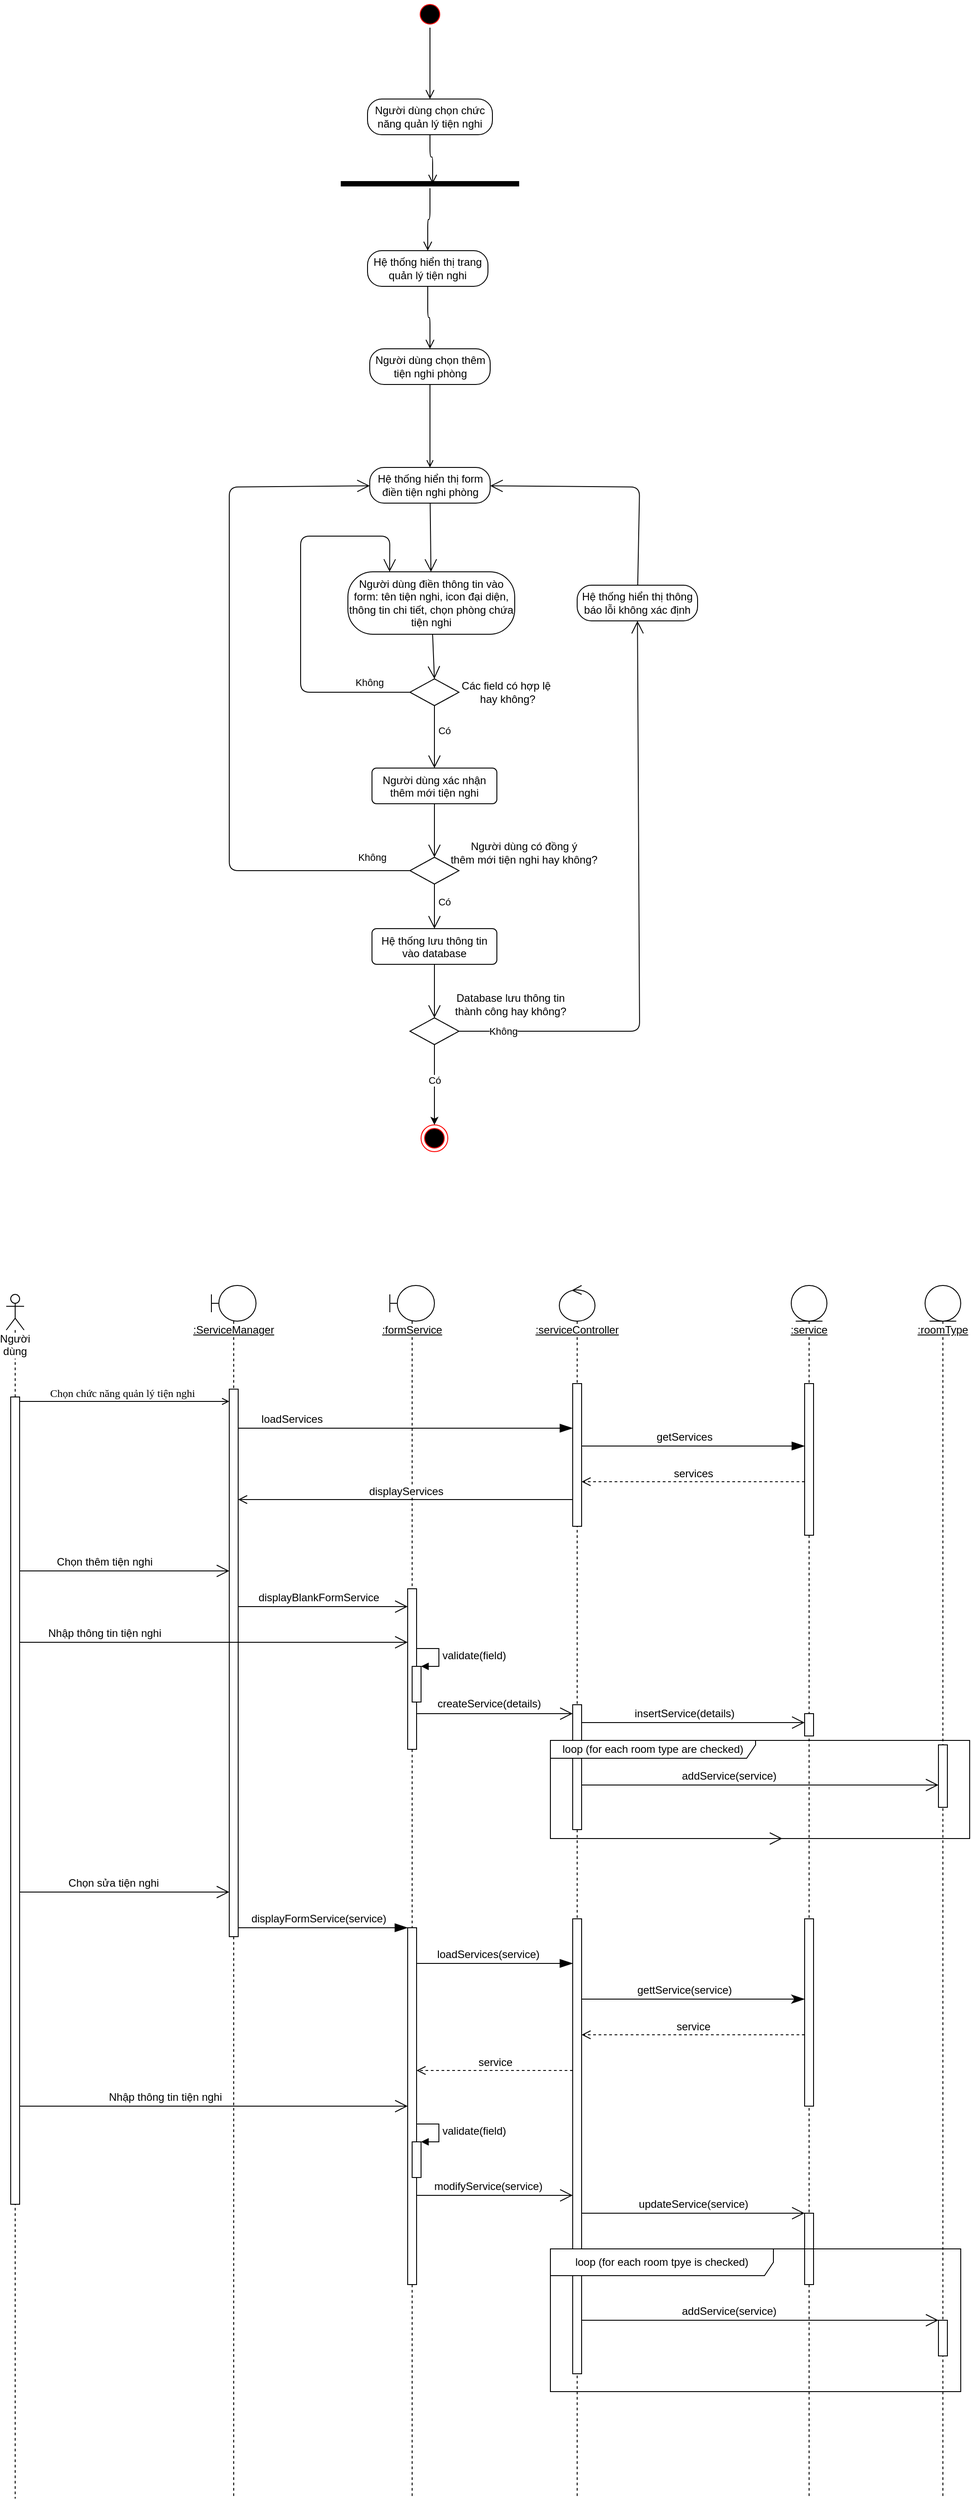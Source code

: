 <mxfile version="13.10.2" type="github">
  <diagram name="Page-1" id="13e1069c-82ec-6db2-03f1-153e76fe0fe0">
    <mxGraphModel dx="942" dy="2282" grid="1" gridSize="10" guides="1" tooltips="1" connect="1" arrows="1" fold="1" page="1" pageScale="1" pageWidth="1100" pageHeight="850" background="#ffffff" math="0" shadow="0">
      <root>
        <mxCell id="0" />
        <mxCell id="1" parent="0" />
        <mxCell id="bjq3vi2VK1ksL3tS2X2N-1" value="&lt;u&gt;:ServiceManager&lt;/u&gt;" style="shape=umlLifeline;participant=umlBoundary;perimeter=lifelinePerimeter;whiteSpace=wrap;html=1;container=1;collapsible=0;recursiveResize=0;verticalAlign=top;spacingTop=36;outlineConnect=0;labelBackgroundColor=#ffffff;" parent="1" vertex="1">
          <mxGeometry x="240" y="-40" width="50" height="1360" as="geometry" />
        </mxCell>
        <mxCell id="bjq3vi2VK1ksL3tS2X2N-2" value="" style="html=1;points=[];perimeter=orthogonalPerimeter;" parent="bjq3vi2VK1ksL3tS2X2N-1" vertex="1">
          <mxGeometry x="20" y="116.25" width="10" height="613.75" as="geometry" />
        </mxCell>
        <mxCell id="m9JOKtaQLnhMs4LxAdM6-7" value="Người dùng" style="shape=umlLifeline;participant=umlActor;perimeter=lifelinePerimeter;whiteSpace=wrap;html=1;container=1;collapsible=0;recursiveResize=0;verticalAlign=top;spacingTop=36;outlineConnect=0;fontStyle=0;labelBackgroundColor=#ffffff;" parent="1" vertex="1">
          <mxGeometry x="10" y="-30" width="20" height="1350" as="geometry" />
        </mxCell>
        <mxCell id="m9JOKtaQLnhMs4LxAdM6-4" value="" style="html=1;points=[];perimeter=orthogonalPerimeter;" parent="m9JOKtaQLnhMs4LxAdM6-7" vertex="1">
          <mxGeometry x="5" y="115" width="10" height="905" as="geometry" />
        </mxCell>
        <mxCell id="m9JOKtaQLnhMs4LxAdM6-8" value="&lt;u&gt;:formService&lt;/u&gt;" style="shape=umlLifeline;participant=umlBoundary;perimeter=lifelinePerimeter;whiteSpace=wrap;html=1;container=1;collapsible=0;recursiveResize=0;verticalAlign=top;spacingTop=36;outlineConnect=0;labelBackgroundColor=#ffffff;" parent="1" vertex="1">
          <mxGeometry x="440" y="-40" width="50" height="1360" as="geometry" />
        </mxCell>
        <mxCell id="m9JOKtaQLnhMs4LxAdM6-9" value="" style="html=1;points=[];perimeter=orthogonalPerimeter;labelBackgroundColor=#ffffff;" parent="m9JOKtaQLnhMs4LxAdM6-8" vertex="1">
          <mxGeometry x="20" y="340" width="10" height="180" as="geometry" />
        </mxCell>
        <mxCell id="bjq3vi2VK1ksL3tS2X2N-30" value="" style="html=1;points=[];perimeter=orthogonalPerimeter;labelBackgroundColor=#ffffff;fontSize=12;" parent="m9JOKtaQLnhMs4LxAdM6-8" vertex="1">
          <mxGeometry x="25" y="427" width="10" height="40" as="geometry" />
        </mxCell>
        <mxCell id="bjq3vi2VK1ksL3tS2X2N-31" value="validate(field)" style="edgeStyle=orthogonalEdgeStyle;html=1;align=left;spacingLeft=2;endArrow=block;rounded=0;entryX=1;entryY=0;fontSize=12;" parent="m9JOKtaQLnhMs4LxAdM6-8" target="bjq3vi2VK1ksL3tS2X2N-30" edge="1">
          <mxGeometry relative="1" as="geometry">
            <mxPoint x="30" y="407" as="sourcePoint" />
            <Array as="points">
              <mxPoint x="55" y="407" />
            </Array>
          </mxGeometry>
        </mxCell>
        <mxCell id="bjq3vi2VK1ksL3tS2X2N-33" value="" style="html=1;points=[];perimeter=orthogonalPerimeter;labelBackgroundColor=#ffffff;fontSize=12;" parent="m9JOKtaQLnhMs4LxAdM6-8" vertex="1">
          <mxGeometry x="20" y="720" width="10" height="400" as="geometry" />
        </mxCell>
        <mxCell id="bjq3vi2VK1ksL3tS2X2N-50" value="" style="html=1;points=[];perimeter=orthogonalPerimeter;labelBackgroundColor=#ffffff;fontSize=12;" parent="m9JOKtaQLnhMs4LxAdM6-8" vertex="1">
          <mxGeometry x="25" y="960" width="10" height="40" as="geometry" />
        </mxCell>
        <mxCell id="bjq3vi2VK1ksL3tS2X2N-51" value="validate(field)" style="edgeStyle=orthogonalEdgeStyle;html=1;align=left;spacingLeft=2;endArrow=block;rounded=0;entryX=1;entryY=0;fontSize=12;" parent="m9JOKtaQLnhMs4LxAdM6-8" target="bjq3vi2VK1ksL3tS2X2N-50" edge="1">
          <mxGeometry relative="1" as="geometry">
            <mxPoint x="30" y="940" as="sourcePoint" />
            <Array as="points">
              <mxPoint x="55" y="940" />
            </Array>
          </mxGeometry>
        </mxCell>
        <mxCell id="7baba1c4bc27f4b0-11" value="Chọn chức năng quản lý tiện nghi" style="html=1;verticalAlign=bottom;endArrow=open;labelBackgroundColor=none;fontFamily=Verdana;fontSize=12;edgeStyle=elbowEdgeStyle;elbow=vertical;endFill=0;" parent="1" source="m9JOKtaQLnhMs4LxAdM6-4" target="bjq3vi2VK1ksL3tS2X2N-2" edge="1">
          <mxGeometry x="-0.021" relative="1" as="geometry">
            <mxPoint x="155" y="180" as="sourcePoint" />
            <mxPoint x="285" y="180" as="targetPoint" />
            <Array as="points">
              <mxPoint x="100" y="90" />
              <mxPoint x="160" y="180" />
            </Array>
            <mxPoint as="offset" />
          </mxGeometry>
        </mxCell>
        <mxCell id="m9JOKtaQLnhMs4LxAdM6-11" value="&lt;u&gt;:serviceController&lt;/u&gt;" style="shape=umlLifeline;participant=umlControl;perimeter=lifelinePerimeter;whiteSpace=wrap;html=1;container=1;collapsible=0;recursiveResize=0;verticalAlign=top;spacingTop=36;outlineConnect=0;labelBackgroundColor=#ffffff;" parent="1" vertex="1">
          <mxGeometry x="630" y="-40" width="40" height="1360" as="geometry" />
        </mxCell>
        <mxCell id="m9JOKtaQLnhMs4LxAdM6-14" value="" style="html=1;points=[];perimeter=orthogonalPerimeter;labelBackgroundColor=#ffffff;" parent="m9JOKtaQLnhMs4LxAdM6-11" vertex="1">
          <mxGeometry x="15" y="110" width="10" height="160" as="geometry" />
        </mxCell>
        <mxCell id="bjq3vi2VK1ksL3tS2X2N-32" value="" style="html=1;points=[];perimeter=orthogonalPerimeter;labelBackgroundColor=#ffffff;fontSize=12;" parent="m9JOKtaQLnhMs4LxAdM6-11" vertex="1">
          <mxGeometry x="15" y="470" width="10" height="140" as="geometry" />
        </mxCell>
        <mxCell id="bjq3vi2VK1ksL3tS2X2N-39" value="" style="html=1;points=[];perimeter=orthogonalPerimeter;labelBackgroundColor=#ffffff;fontSize=12;" parent="m9JOKtaQLnhMs4LxAdM6-11" vertex="1">
          <mxGeometry x="15" y="710" width="10" height="510" as="geometry" />
        </mxCell>
        <mxCell id="m9JOKtaQLnhMs4LxAdM6-12" value="&lt;u&gt;:service&lt;/u&gt;" style="shape=umlLifeline;participant=umlEntity;perimeter=lifelinePerimeter;whiteSpace=wrap;html=1;container=1;collapsible=0;recursiveResize=0;verticalAlign=top;spacingTop=36;outlineConnect=0;labelBackgroundColor=#ffffff;" parent="1" vertex="1">
          <mxGeometry x="890" y="-40" width="40" height="1360" as="geometry" />
        </mxCell>
        <mxCell id="m9JOKtaQLnhMs4LxAdM6-20" value="" style="html=1;points=[];perimeter=orthogonalPerimeter;labelBackgroundColor=#ffffff;" parent="m9JOKtaQLnhMs4LxAdM6-12" vertex="1">
          <mxGeometry x="15" y="110" width="10" height="170" as="geometry" />
        </mxCell>
        <mxCell id="bjq3vi2VK1ksL3tS2X2N-28" value="" style="html=1;points=[];perimeter=orthogonalPerimeter;labelBackgroundColor=#ffffff;fontSize=12;" parent="m9JOKtaQLnhMs4LxAdM6-12" vertex="1">
          <mxGeometry x="15" y="480" width="10" height="25" as="geometry" />
        </mxCell>
        <mxCell id="bjq3vi2VK1ksL3tS2X2N-42" value="" style="html=1;points=[];perimeter=orthogonalPerimeter;labelBackgroundColor=#ffffff;fontSize=12;" parent="m9JOKtaQLnhMs4LxAdM6-12" vertex="1">
          <mxGeometry x="15" y="710" width="10" height="210" as="geometry" />
        </mxCell>
        <mxCell id="bjq3vi2VK1ksL3tS2X2N-55" value="" style="html=1;points=[];perimeter=orthogonalPerimeter;labelBackgroundColor=#ffffff;fontSize=12;" parent="m9JOKtaQLnhMs4LxAdM6-12" vertex="1">
          <mxGeometry x="15" y="1040" width="10" height="80" as="geometry" />
        </mxCell>
        <mxCell id="m9JOKtaQLnhMs4LxAdM6-23" value="&lt;u&gt;:roomType&lt;/u&gt;" style="shape=umlLifeline;participant=umlEntity;perimeter=lifelinePerimeter;whiteSpace=wrap;html=1;container=1;collapsible=0;recursiveResize=0;verticalAlign=top;spacingTop=36;outlineConnect=0;labelBackgroundColor=#ffffff;" parent="1" vertex="1">
          <mxGeometry x="1040" y="-40" width="40" height="1360" as="geometry" />
        </mxCell>
        <mxCell id="m9JOKtaQLnhMs4LxAdM6-31" value="" style="html=1;points=[];perimeter=orthogonalPerimeter;labelBackgroundColor=#ffffff;" parent="m9JOKtaQLnhMs4LxAdM6-23" vertex="1">
          <mxGeometry x="15" y="515" width="10" height="70" as="geometry" />
        </mxCell>
        <mxCell id="bjq3vi2VK1ksL3tS2X2N-3" value="" style="endArrow=blockThin;endFill=1;endSize=12;html=1;" parent="1" source="bjq3vi2VK1ksL3tS2X2N-2" target="m9JOKtaQLnhMs4LxAdM6-14" edge="1">
          <mxGeometry width="160" relative="1" as="geometry">
            <mxPoint x="70" y="270" as="sourcePoint" />
            <mxPoint x="230" y="270" as="targetPoint" />
            <Array as="points">
              <mxPoint x="340" y="120" />
            </Array>
          </mxGeometry>
        </mxCell>
        <mxCell id="bjq3vi2VK1ksL3tS2X2N-4" value="loadServices" style="edgeLabel;html=1;align=center;verticalAlign=middle;resizable=0;points=[];fontSize=12;" parent="bjq3vi2VK1ksL3tS2X2N-3" vertex="1" connectable="0">
          <mxGeometry x="-0.547" y="3" relative="1" as="geometry">
            <mxPoint x="-25" y="-7" as="offset" />
          </mxGeometry>
        </mxCell>
        <mxCell id="bjq3vi2VK1ksL3tS2X2N-5" value="" style="endArrow=blockThin;endFill=1;endSize=12;html=1;fontSize=12;" parent="1" source="m9JOKtaQLnhMs4LxAdM6-14" target="m9JOKtaQLnhMs4LxAdM6-20" edge="1">
          <mxGeometry width="160" relative="1" as="geometry">
            <mxPoint x="740" y="170" as="sourcePoint" />
            <mxPoint x="900" y="170" as="targetPoint" />
            <Array as="points">
              <mxPoint x="770" y="140" />
            </Array>
          </mxGeometry>
        </mxCell>
        <mxCell id="bjq3vi2VK1ksL3tS2X2N-6" value="getServices" style="edgeLabel;html=1;align=center;verticalAlign=middle;resizable=0;points=[];fontSize=12;" parent="bjq3vi2VK1ksL3tS2X2N-5" vertex="1" connectable="0">
          <mxGeometry x="-0.432" y="2" relative="1" as="geometry">
            <mxPoint x="44" y="-8" as="offset" />
          </mxGeometry>
        </mxCell>
        <mxCell id="bjq3vi2VK1ksL3tS2X2N-7" value="services" style="html=1;verticalAlign=bottom;endArrow=open;dashed=1;endSize=8;fontSize=12;" parent="1" source="m9JOKtaQLnhMs4LxAdM6-20" target="m9JOKtaQLnhMs4LxAdM6-14" edge="1">
          <mxGeometry relative="1" as="geometry">
            <mxPoint x="810" y="200" as="sourcePoint" />
            <mxPoint x="730" y="200" as="targetPoint" />
            <Array as="points">
              <mxPoint x="770" y="180" />
            </Array>
          </mxGeometry>
        </mxCell>
        <mxCell id="bjq3vi2VK1ksL3tS2X2N-8" value="displayServices" style="html=1;verticalAlign=bottom;endArrow=open;endSize=8;fontSize=12;" parent="1" source="m9JOKtaQLnhMs4LxAdM6-14" target="bjq3vi2VK1ksL3tS2X2N-2" edge="1">
          <mxGeometry relative="1" as="geometry">
            <mxPoint x="550" y="200" as="sourcePoint" />
            <mxPoint x="470" y="200" as="targetPoint" />
            <Array as="points">
              <mxPoint x="360" y="200" />
            </Array>
          </mxGeometry>
        </mxCell>
        <mxCell id="bjq3vi2VK1ksL3tS2X2N-10" value="" style="endArrow=open;endFill=1;endSize=12;html=1;fontSize=12;" parent="1" source="m9JOKtaQLnhMs4LxAdM6-4" target="bjq3vi2VK1ksL3tS2X2N-2" edge="1">
          <mxGeometry width="160" relative="1" as="geometry">
            <mxPoint x="80" y="320" as="sourcePoint" />
            <mxPoint x="240" y="320" as="targetPoint" />
            <Array as="points">
              <mxPoint x="150" y="280" />
            </Array>
          </mxGeometry>
        </mxCell>
        <mxCell id="bjq3vi2VK1ksL3tS2X2N-11" value="Chọn thêm tiện nghi" style="edgeLabel;html=1;align=center;verticalAlign=middle;resizable=0;points=[];fontSize=12;" parent="bjq3vi2VK1ksL3tS2X2N-10" vertex="1" connectable="0">
          <mxGeometry x="-0.302" relative="1" as="geometry">
            <mxPoint x="13" y="-10" as="offset" />
          </mxGeometry>
        </mxCell>
        <mxCell id="bjq3vi2VK1ksL3tS2X2N-12" value="" style="endArrow=open;endFill=1;endSize=12;html=1;fontSize=12;" parent="1" source="bjq3vi2VK1ksL3tS2X2N-2" target="m9JOKtaQLnhMs4LxAdM6-9" edge="1">
          <mxGeometry width="160" relative="1" as="geometry">
            <mxPoint x="340" y="320" as="sourcePoint" />
            <mxPoint x="500" y="320" as="targetPoint" />
            <Array as="points">
              <mxPoint x="370" y="320" />
            </Array>
          </mxGeometry>
        </mxCell>
        <mxCell id="bjq3vi2VK1ksL3tS2X2N-13" value="displayBlankFormService" style="edgeLabel;html=1;align=center;verticalAlign=middle;resizable=0;points=[];fontSize=12;" parent="bjq3vi2VK1ksL3tS2X2N-12" vertex="1" connectable="0">
          <mxGeometry x="-0.295" y="4" relative="1" as="geometry">
            <mxPoint x="23" y="-6" as="offset" />
          </mxGeometry>
        </mxCell>
        <mxCell id="bjq3vi2VK1ksL3tS2X2N-20" value="" style="endArrow=open;endFill=1;endSize=12;html=1;fontSize=12;" parent="1" source="m9JOKtaQLnhMs4LxAdM6-4" target="m9JOKtaQLnhMs4LxAdM6-9" edge="1">
          <mxGeometry width="160" relative="1" as="geometry">
            <mxPoint x="70" y="360" as="sourcePoint" />
            <mxPoint x="230" y="360" as="targetPoint" />
            <Array as="points">
              <mxPoint x="300" y="360" />
            </Array>
          </mxGeometry>
        </mxCell>
        <mxCell id="bjq3vi2VK1ksL3tS2X2N-21" value="Nhập thông tin tiện nghi" style="edgeLabel;html=1;align=center;verticalAlign=middle;resizable=0;points=[];fontSize=12;" parent="bjq3vi2VK1ksL3tS2X2N-20" vertex="1" connectable="0">
          <mxGeometry x="0.195" relative="1" as="geometry">
            <mxPoint x="-165" y="-10" as="offset" />
          </mxGeometry>
        </mxCell>
        <mxCell id="bjq3vi2VK1ksL3tS2X2N-22" value="" style="endArrow=open;endFill=0;endSize=12;html=1;fontSize=12;" parent="1" source="m9JOKtaQLnhMs4LxAdM6-9" target="bjq3vi2VK1ksL3tS2X2N-32" edge="1">
          <mxGeometry width="160" relative="1" as="geometry">
            <mxPoint x="540" y="400" as="sourcePoint" />
            <mxPoint x="700" y="400" as="targetPoint" />
            <Array as="points">
              <mxPoint x="560" y="440" />
            </Array>
          </mxGeometry>
        </mxCell>
        <mxCell id="bjq3vi2VK1ksL3tS2X2N-23" value="createService(details)" style="edgeLabel;html=1;align=center;verticalAlign=middle;resizable=0;points=[];fontSize=12;" parent="bjq3vi2VK1ksL3tS2X2N-22" vertex="1" connectable="0">
          <mxGeometry x="-0.406" y="1" relative="1" as="geometry">
            <mxPoint x="29" y="-10.5" as="offset" />
          </mxGeometry>
        </mxCell>
        <mxCell id="bjq3vi2VK1ksL3tS2X2N-25" value="" style="endArrow=open;endFill=1;endSize=12;html=1;fontSize=12;" parent="1" source="bjq3vi2VK1ksL3tS2X2N-32" target="m9JOKtaQLnhMs4LxAdM6-31" edge="1">
          <mxGeometry width="160" relative="1" as="geometry">
            <mxPoint x="710" y="510" as="sourcePoint" />
            <mxPoint x="870" y="510" as="targetPoint" />
            <Array as="points">
              <mxPoint x="850" y="520" />
            </Array>
          </mxGeometry>
        </mxCell>
        <mxCell id="bjq3vi2VK1ksL3tS2X2N-26" value="addService(service)" style="edgeLabel;html=1;align=center;verticalAlign=middle;resizable=0;points=[];fontSize=12;" parent="bjq3vi2VK1ksL3tS2X2N-25" vertex="1" connectable="0">
          <mxGeometry x="0.74" y="-1" relative="1" as="geometry">
            <mxPoint x="-183" y="-11" as="offset" />
          </mxGeometry>
        </mxCell>
        <mxCell id="bjq3vi2VK1ksL3tS2X2N-27" value="" style="endArrow=open;endFill=1;endSize=12;html=1;fontSize=12;" parent="1" source="bjq3vi2VK1ksL3tS2X2N-32" target="bjq3vi2VK1ksL3tS2X2N-28" edge="1">
          <mxGeometry width="160" relative="1" as="geometry">
            <mxPoint x="680" y="410" as="sourcePoint" />
            <mxPoint x="880" y="420" as="targetPoint" />
            <Array as="points">
              <mxPoint x="790" y="450" />
            </Array>
          </mxGeometry>
        </mxCell>
        <mxCell id="bjq3vi2VK1ksL3tS2X2N-29" value="insertService(details)" style="edgeLabel;html=1;align=center;verticalAlign=middle;resizable=0;points=[];fontSize=12;" parent="bjq3vi2VK1ksL3tS2X2N-27" vertex="1" connectable="0">
          <mxGeometry x="-0.36" y="-1" relative="1" as="geometry">
            <mxPoint x="35" y="-11" as="offset" />
          </mxGeometry>
        </mxCell>
        <mxCell id="bjq3vi2VK1ksL3tS2X2N-24" value="loop (for each room type are checked)" style="shape=umlFrame;whiteSpace=wrap;html=1;labelBackgroundColor=#ffffff;fontSize=12;width=230;height=20;" parent="1" vertex="1">
          <mxGeometry x="620" y="470" width="470" height="110" as="geometry" />
        </mxCell>
        <mxCell id="bjq3vi2VK1ksL3tS2X2N-34" value="" style="endArrow=open;endFill=1;endSize=12;html=1;fontSize=12;" parent="1" source="m9JOKtaQLnhMs4LxAdM6-4" target="bjq3vi2VK1ksL3tS2X2N-2" edge="1">
          <mxGeometry width="160" relative="1" as="geometry">
            <mxPoint x="70" y="680" as="sourcePoint" />
            <mxPoint x="230" y="680" as="targetPoint" />
            <Array as="points">
              <mxPoint x="190" y="640" />
            </Array>
          </mxGeometry>
        </mxCell>
        <mxCell id="bjq3vi2VK1ksL3tS2X2N-35" value="Chọn sửa tiện nghi" style="edgeLabel;html=1;align=center;verticalAlign=middle;resizable=0;points=[];fontSize=12;" parent="bjq3vi2VK1ksL3tS2X2N-34" vertex="1" connectable="0">
          <mxGeometry x="-0.566" y="-1" relative="1" as="geometry">
            <mxPoint x="54" y="-11" as="offset" />
          </mxGeometry>
        </mxCell>
        <mxCell id="bjq3vi2VK1ksL3tS2X2N-36" value="" style="endArrow=blockThin;endFill=1;endSize=12;html=1;fontSize=12;" parent="1" source="bjq3vi2VK1ksL3tS2X2N-2" target="bjq3vi2VK1ksL3tS2X2N-33" edge="1">
          <mxGeometry width="160" relative="1" as="geometry">
            <mxPoint x="320" y="680" as="sourcePoint" />
            <mxPoint x="480" y="680" as="targetPoint" />
            <Array as="points">
              <mxPoint x="390" y="680" />
            </Array>
          </mxGeometry>
        </mxCell>
        <mxCell id="bjq3vi2VK1ksL3tS2X2N-37" value="displayFormService(service)" style="edgeLabel;html=1;align=center;verticalAlign=middle;resizable=0;points=[];fontSize=12;" parent="bjq3vi2VK1ksL3tS2X2N-36" vertex="1" connectable="0">
          <mxGeometry x="-0.158" relative="1" as="geometry">
            <mxPoint x="10" y="-10" as="offset" />
          </mxGeometry>
        </mxCell>
        <mxCell id="bjq3vi2VK1ksL3tS2X2N-38" value="" style="endArrow=blockThin;endFill=1;endSize=12;html=1;fontSize=12;" parent="1" source="bjq3vi2VK1ksL3tS2X2N-33" target="bjq3vi2VK1ksL3tS2X2N-39" edge="1">
          <mxGeometry width="160" relative="1" as="geometry">
            <mxPoint x="540" y="700" as="sourcePoint" />
            <mxPoint x="590" y="700" as="targetPoint" />
            <Array as="points">
              <mxPoint x="560" y="720" />
            </Array>
          </mxGeometry>
        </mxCell>
        <mxCell id="bjq3vi2VK1ksL3tS2X2N-40" value="loadServices(service)" style="edgeLabel;html=1;align=center;verticalAlign=middle;resizable=0;points=[];fontSize=12;" parent="bjq3vi2VK1ksL3tS2X2N-38" vertex="1" connectable="0">
          <mxGeometry x="-0.143" y="3" relative="1" as="geometry">
            <mxPoint x="5" y="-7" as="offset" />
          </mxGeometry>
        </mxCell>
        <mxCell id="bjq3vi2VK1ksL3tS2X2N-41" value="" style="endArrow=classicThin;endFill=1;endSize=12;html=1;fontSize=12;" parent="1" source="bjq3vi2VK1ksL3tS2X2N-39" target="bjq3vi2VK1ksL3tS2X2N-42" edge="1">
          <mxGeometry width="160" relative="1" as="geometry">
            <mxPoint x="710" y="710" as="sourcePoint" />
            <mxPoint x="870" y="710" as="targetPoint" />
            <Array as="points">
              <mxPoint x="710" y="760" />
            </Array>
          </mxGeometry>
        </mxCell>
        <mxCell id="bjq3vi2VK1ksL3tS2X2N-43" value="gettService(service)" style="edgeLabel;html=1;align=center;verticalAlign=middle;resizable=0;points=[];fontSize=12;" parent="bjq3vi2VK1ksL3tS2X2N-41" vertex="1" connectable="0">
          <mxGeometry x="-0.176" y="1" relative="1" as="geometry">
            <mxPoint x="12" y="-9" as="offset" />
          </mxGeometry>
        </mxCell>
        <mxCell id="bjq3vi2VK1ksL3tS2X2N-44" value="" style="endArrow=open;endFill=1;endSize=12;html=1;fontSize=12;" parent="1" edge="1">
          <mxGeometry width="160" relative="1" as="geometry">
            <mxPoint x="720" y="580" as="sourcePoint" />
            <mxPoint x="880" y="580" as="targetPoint" />
          </mxGeometry>
        </mxCell>
        <mxCell id="bjq3vi2VK1ksL3tS2X2N-45" value="service" style="html=1;verticalAlign=bottom;endArrow=open;dashed=1;endSize=8;fontSize=12;" parent="1" source="bjq3vi2VK1ksL3tS2X2N-42" target="bjq3vi2VK1ksL3tS2X2N-39" edge="1">
          <mxGeometry relative="1" as="geometry">
            <mxPoint x="820" y="810" as="sourcePoint" />
            <mxPoint x="740" y="810" as="targetPoint" />
            <Array as="points">
              <mxPoint x="740" y="800" />
            </Array>
          </mxGeometry>
        </mxCell>
        <mxCell id="bjq3vi2VK1ksL3tS2X2N-46" value="service" style="html=1;verticalAlign=bottom;endArrow=open;endSize=8;fontSize=12;dashed=1;" parent="1" source="bjq3vi2VK1ksL3tS2X2N-39" target="bjq3vi2VK1ksL3tS2X2N-33" edge="1">
          <mxGeometry relative="1" as="geometry">
            <mxPoint x="600" y="820" as="sourcePoint" />
            <mxPoint x="520" y="820" as="targetPoint" />
            <Array as="points">
              <mxPoint x="520" y="840" />
            </Array>
          </mxGeometry>
        </mxCell>
        <mxCell id="bjq3vi2VK1ksL3tS2X2N-47" value="" style="endArrow=open;endFill=1;endSize=12;html=1;fontSize=12;" parent="1" source="m9JOKtaQLnhMs4LxAdM6-4" target="bjq3vi2VK1ksL3tS2X2N-33" edge="1">
          <mxGeometry width="160" relative="1" as="geometry">
            <mxPoint x="60" y="870" as="sourcePoint" />
            <mxPoint x="220" y="870" as="targetPoint" />
            <Array as="points">
              <mxPoint x="200" y="880" />
            </Array>
          </mxGeometry>
        </mxCell>
        <mxCell id="bjq3vi2VK1ksL3tS2X2N-48" value="Nhập thông tin tiện nghi" style="edgeLabel;html=1;align=center;verticalAlign=middle;resizable=0;points=[];fontSize=12;" parent="bjq3vi2VK1ksL3tS2X2N-47" vertex="1" connectable="0">
          <mxGeometry x="-0.251" relative="1" as="geometry">
            <mxPoint y="-10" as="offset" />
          </mxGeometry>
        </mxCell>
        <mxCell id="bjq3vi2VK1ksL3tS2X2N-52" value="" style="endArrow=open;endFill=1;endSize=12;html=1;fontSize=12;" parent="1" source="bjq3vi2VK1ksL3tS2X2N-33" target="bjq3vi2VK1ksL3tS2X2N-39" edge="1">
          <mxGeometry width="160" relative="1" as="geometry">
            <mxPoint x="520" y="1000" as="sourcePoint" />
            <mxPoint x="680" y="1000" as="targetPoint" />
            <Array as="points">
              <mxPoint x="550" y="980" />
            </Array>
          </mxGeometry>
        </mxCell>
        <mxCell id="bjq3vi2VK1ksL3tS2X2N-53" value="modifyService(service)" style="edgeLabel;html=1;align=center;verticalAlign=middle;resizable=0;points=[];fontSize=12;" parent="bjq3vi2VK1ksL3tS2X2N-52" vertex="1" connectable="0">
          <mxGeometry x="-0.371" y="1" relative="1" as="geometry">
            <mxPoint x="25" y="-9" as="offset" />
          </mxGeometry>
        </mxCell>
        <mxCell id="bjq3vi2VK1ksL3tS2X2N-54" value="" style="endArrow=open;endFill=1;endSize=12;html=1;fontSize=12;" parent="1" source="bjq3vi2VK1ksL3tS2X2N-39" target="bjq3vi2VK1ksL3tS2X2N-55" edge="1">
          <mxGeometry width="160" relative="1" as="geometry">
            <mxPoint x="700" y="1010" as="sourcePoint" />
            <mxPoint x="860" y="1010" as="targetPoint" />
          </mxGeometry>
        </mxCell>
        <mxCell id="bjq3vi2VK1ksL3tS2X2N-56" value="updateService(service)" style="edgeLabel;html=1;align=center;verticalAlign=middle;resizable=0;points=[];fontSize=12;" parent="bjq3vi2VK1ksL3tS2X2N-54" vertex="1" connectable="0">
          <mxGeometry x="-0.208" y="2" relative="1" as="geometry">
            <mxPoint x="26" y="-8" as="offset" />
          </mxGeometry>
        </mxCell>
        <mxCell id="bjq3vi2VK1ksL3tS2X2N-57" value="loop (for each room tpye is checked)" style="shape=umlFrame;whiteSpace=wrap;html=1;labelBackgroundColor=#ffffff;fontSize=12;width=250;height=30;" parent="1" vertex="1">
          <mxGeometry x="620" y="1040" width="460" height="160" as="geometry" />
        </mxCell>
        <mxCell id="bjq3vi2VK1ksL3tS2X2N-58" value="" style="html=1;points=[];perimeter=orthogonalPerimeter;labelBackgroundColor=#ffffff;fontSize=12;" parent="1" vertex="1">
          <mxGeometry x="1055" y="1120" width="10" height="40" as="geometry" />
        </mxCell>
        <mxCell id="bjq3vi2VK1ksL3tS2X2N-59" value="" style="endArrow=open;endFill=1;endSize=12;html=1;fontSize=12;" parent="1" source="bjq3vi2VK1ksL3tS2X2N-39" target="bjq3vi2VK1ksL3tS2X2N-58" edge="1">
          <mxGeometry width="160" relative="1" as="geometry">
            <mxPoint x="720" y="1170" as="sourcePoint" />
            <mxPoint x="880" y="1170" as="targetPoint" />
          </mxGeometry>
        </mxCell>
        <mxCell id="bjq3vi2VK1ksL3tS2X2N-60" value="addService(service)" style="edgeLabel;html=1;align=center;verticalAlign=middle;resizable=0;points=[];fontSize=12;" parent="bjq3vi2VK1ksL3tS2X2N-59" vertex="1" connectable="0">
          <mxGeometry x="-0.31" y="-3" relative="1" as="geometry">
            <mxPoint x="27" y="-13" as="offset" />
          </mxGeometry>
        </mxCell>
        <mxCell id="CbmSn5oy9-rLHo1k9yf0-1" value="" style="ellipse;html=1;shape=endState;fillColor=#000000;strokeColor=#ff0000;" vertex="1" parent="1">
          <mxGeometry x="475" y="-220" width="30" height="30" as="geometry" />
        </mxCell>
        <mxCell id="CbmSn5oy9-rLHo1k9yf0-6" value="" style="endArrow=open;endFill=1;endSize=12;html=1;" edge="1" parent="1" source="CbmSn5oy9-rLHo1k9yf0-43" target="CbmSn5oy9-rLHo1k9yf0-45">
          <mxGeometry width="160" relative="1" as="geometry">
            <mxPoint x="490" y="-910" as="sourcePoint" />
            <mxPoint x="488.425" y="-850" as="targetPoint" />
          </mxGeometry>
        </mxCell>
        <mxCell id="CbmSn5oy9-rLHo1k9yf0-7" value="" style="endArrow=open;endFill=1;endSize=12;html=1;entryX=0.5;entryY=0;entryDx=0;entryDy=0;" edge="1" parent="1" source="CbmSn5oy9-rLHo1k9yf0-45" target="CbmSn5oy9-rLHo1k9yf0-9">
          <mxGeometry width="160" relative="1" as="geometry">
            <mxPoint x="490" y="-770" as="sourcePoint" />
            <mxPoint x="490" y="-760" as="targetPoint" />
          </mxGeometry>
        </mxCell>
        <mxCell id="CbmSn5oy9-rLHo1k9yf0-8" value="Người dùng xác nhận thêm mới tiện nghi" style="html=1;align=center;verticalAlign=top;rounded=1;absoluteArcSize=1;arcSize=10;dashed=0;whiteSpace=wrap;" vertex="1" parent="1">
          <mxGeometry x="420" y="-620" width="140" height="40" as="geometry" />
        </mxCell>
        <mxCell id="CbmSn5oy9-rLHo1k9yf0-9" value="" style="rhombus;whiteSpace=wrap;" vertex="1" parent="1">
          <mxGeometry x="462.5" y="-720" width="55" height="30" as="geometry" />
        </mxCell>
        <mxCell id="CbmSn5oy9-rLHo1k9yf0-10" value="Các field có hợp lệ&lt;br&gt;&amp;nbsp;hay không?" style="text;html=1;align=center;verticalAlign=middle;resizable=0;points=[];autosize=1;" vertex="1" parent="1">
          <mxGeometry x="510" y="-720" width="120" height="30" as="geometry" />
        </mxCell>
        <mxCell id="CbmSn5oy9-rLHo1k9yf0-11" value="" style="endArrow=open;endFill=1;endSize=12;html=1;exitX=0;exitY=0.5;exitDx=0;exitDy=0;entryX=0.25;entryY=0;entryDx=0;entryDy=0;" edge="1" parent="1" source="CbmSn5oy9-rLHo1k9yf0-9" target="CbmSn5oy9-rLHo1k9yf0-45">
          <mxGeometry width="160" relative="1" as="geometry">
            <mxPoint x="290" y="-710" as="sourcePoint" />
            <mxPoint x="455" y="-850" as="targetPoint" />
            <Array as="points">
              <mxPoint x="340" y="-705" />
              <mxPoint x="340" y="-880" />
              <mxPoint x="440" y="-880" />
            </Array>
          </mxGeometry>
        </mxCell>
        <mxCell id="CbmSn5oy9-rLHo1k9yf0-12" value="Không" style="edgeLabel;html=1;align=center;verticalAlign=middle;resizable=0;points=[];" vertex="1" connectable="0" parent="CbmSn5oy9-rLHo1k9yf0-11">
          <mxGeometry x="-0.788" y="-1" relative="1" as="geometry">
            <mxPoint x="1" y="-10" as="offset" />
          </mxGeometry>
        </mxCell>
        <mxCell id="CbmSn5oy9-rLHo1k9yf0-13" value="" style="endArrow=open;endFill=1;endSize=12;html=1;exitX=0.5;exitY=1;exitDx=0;exitDy=0;" edge="1" parent="1" source="CbmSn5oy9-rLHo1k9yf0-9" target="CbmSn5oy9-rLHo1k9yf0-8">
          <mxGeometry width="160" relative="1" as="geometry">
            <mxPoint x="290" y="-570" as="sourcePoint" />
            <mxPoint x="490" y="-630" as="targetPoint" />
          </mxGeometry>
        </mxCell>
        <mxCell id="CbmSn5oy9-rLHo1k9yf0-14" value="Có" style="edgeLabel;html=1;align=center;verticalAlign=middle;resizable=0;points=[];" vertex="1" connectable="0" parent="CbmSn5oy9-rLHo1k9yf0-13">
          <mxGeometry x="-0.571" y="1" relative="1" as="geometry">
            <mxPoint x="10" y="13" as="offset" />
          </mxGeometry>
        </mxCell>
        <mxCell id="CbmSn5oy9-rLHo1k9yf0-15" value="" style="endArrow=open;endFill=1;endSize=12;html=1;entryX=0.5;entryY=0;entryDx=0;entryDy=0;" edge="1" parent="1" source="CbmSn5oy9-rLHo1k9yf0-8" target="CbmSn5oy9-rLHo1k9yf0-17">
          <mxGeometry width="160" relative="1" as="geometry">
            <mxPoint x="330" y="-530" as="sourcePoint" />
            <mxPoint x="490" y="-520" as="targetPoint" />
          </mxGeometry>
        </mxCell>
        <mxCell id="CbmSn5oy9-rLHo1k9yf0-16" value="Có" style="edgeLabel;html=1;align=center;verticalAlign=middle;resizable=0;points=[];" vertex="1" connectable="0" parent="CbmSn5oy9-rLHo1k9yf0-15">
          <mxGeometry x="-0.433" y="2" relative="1" as="geometry">
            <mxPoint x="9" y="93" as="offset" />
          </mxGeometry>
        </mxCell>
        <mxCell id="CbmSn5oy9-rLHo1k9yf0-17" value="" style="rhombus;whiteSpace=wrap;" vertex="1" parent="1">
          <mxGeometry x="462.5" y="-520" width="55" height="30" as="geometry" />
        </mxCell>
        <mxCell id="CbmSn5oy9-rLHo1k9yf0-18" value="Người dùng có đồng ý &lt;br&gt;thêm mới tiện nghi hay không?" style="text;html=1;align=center;verticalAlign=middle;resizable=0;points=[];autosize=1;" vertex="1" parent="1">
          <mxGeometry x="500" y="-540" width="180" height="30" as="geometry" />
        </mxCell>
        <mxCell id="CbmSn5oy9-rLHo1k9yf0-19" value="" style="endArrow=open;endFill=1;endSize=12;html=1;exitX=0;exitY=0.5;exitDx=0;exitDy=0;" edge="1" parent="1" source="CbmSn5oy9-rLHo1k9yf0-17" target="CbmSn5oy9-rLHo1k9yf0-43">
          <mxGeometry width="160" relative="1" as="geometry">
            <mxPoint x="190" y="-480" as="sourcePoint" />
            <mxPoint x="420" y="-935" as="targetPoint" />
            <Array as="points">
              <mxPoint x="260" y="-505" />
              <mxPoint x="260" y="-935" />
            </Array>
          </mxGeometry>
        </mxCell>
        <mxCell id="CbmSn5oy9-rLHo1k9yf0-20" value="Không" style="edgeLabel;html=1;align=center;verticalAlign=middle;resizable=0;points=[];" vertex="1" connectable="0" parent="CbmSn5oy9-rLHo1k9yf0-19">
          <mxGeometry x="-0.832" y="-1" relative="1" as="geometry">
            <mxPoint x="23.5" y="-14" as="offset" />
          </mxGeometry>
        </mxCell>
        <mxCell id="CbmSn5oy9-rLHo1k9yf0-21" value="Hệ thống lưu thông tin vào database" style="html=1;align=center;verticalAlign=top;rounded=1;absoluteArcSize=1;arcSize=10;dashed=0;whiteSpace=wrap;" vertex="1" parent="1">
          <mxGeometry x="420" y="-440" width="140" height="40" as="geometry" />
        </mxCell>
        <mxCell id="CbmSn5oy9-rLHo1k9yf0-22" value="" style="endArrow=open;endFill=1;endSize=12;html=1;exitX=0.5;exitY=1;exitDx=0;exitDy=0;" edge="1" parent="1" source="CbmSn5oy9-rLHo1k9yf0-17" target="CbmSn5oy9-rLHo1k9yf0-21">
          <mxGeometry width="160" relative="1" as="geometry">
            <mxPoint x="230" y="-340" as="sourcePoint" />
            <mxPoint x="390" y="-340" as="targetPoint" />
          </mxGeometry>
        </mxCell>
        <mxCell id="CbmSn5oy9-rLHo1k9yf0-23" value="" style="endArrow=open;endFill=1;endSize=12;html=1;" edge="1" parent="1" source="CbmSn5oy9-rLHo1k9yf0-21" target="CbmSn5oy9-rLHo1k9yf0-24">
          <mxGeometry width="160" relative="1" as="geometry">
            <mxPoint x="350" y="-330" as="sourcePoint" />
            <mxPoint x="494" y="-340" as="targetPoint" />
          </mxGeometry>
        </mxCell>
        <mxCell id="CbmSn5oy9-rLHo1k9yf0-24" value="" style="rhombus;whiteSpace=wrap;" vertex="1" parent="1">
          <mxGeometry x="462.5" y="-340" width="55" height="30" as="geometry" />
        </mxCell>
        <mxCell id="CbmSn5oy9-rLHo1k9yf0-25" value="" style="ellipse;html=1;shape=startState;fillColor=#000000;strokeColor=#ff0000;" vertex="1" parent="1">
          <mxGeometry x="470" y="-1480" width="30" height="30" as="geometry" />
        </mxCell>
        <mxCell id="CbmSn5oy9-rLHo1k9yf0-26" value="" style="edgeStyle=orthogonalEdgeStyle;html=1;verticalAlign=bottom;endArrow=open;endSize=8;" edge="1" parent="1" source="CbmSn5oy9-rLHo1k9yf0-25" target="CbmSn5oy9-rLHo1k9yf0-36">
          <mxGeometry relative="1" as="geometry">
            <mxPoint x="492" y="-1170" as="targetPoint" />
          </mxGeometry>
        </mxCell>
        <mxCell id="CbmSn5oy9-rLHo1k9yf0-27" value="" style="endArrow=classic;html=1;exitX=0.5;exitY=1;exitDx=0;exitDy=0;" edge="1" parent="1" source="CbmSn5oy9-rLHo1k9yf0-24" target="CbmSn5oy9-rLHo1k9yf0-1">
          <mxGeometry width="50" height="50" relative="1" as="geometry">
            <mxPoint x="700" y="-270" as="sourcePoint" />
            <mxPoint x="750" y="-320" as="targetPoint" />
          </mxGeometry>
        </mxCell>
        <mxCell id="CbmSn5oy9-rLHo1k9yf0-28" value="Có" style="edgeLabel;html=1;align=center;verticalAlign=middle;resizable=0;points=[];" vertex="1" connectable="0" parent="CbmSn5oy9-rLHo1k9yf0-27">
          <mxGeometry x="-0.511" y="-1" relative="1" as="geometry">
            <mxPoint x="1" y="18" as="offset" />
          </mxGeometry>
        </mxCell>
        <mxCell id="CbmSn5oy9-rLHo1k9yf0-30" value="" style="endArrow=open;endFill=1;endSize=12;html=1;exitX=1;exitY=0.5;exitDx=0;exitDy=0;" edge="1" parent="1" source="CbmSn5oy9-rLHo1k9yf0-24" target="CbmSn5oy9-rLHo1k9yf0-46">
          <mxGeometry width="160" relative="1" as="geometry">
            <mxPoint x="820" y="-480" as="sourcePoint" />
            <mxPoint x="720" y="-770" as="targetPoint" />
            <Array as="points">
              <mxPoint x="720" y="-325" />
            </Array>
          </mxGeometry>
        </mxCell>
        <mxCell id="CbmSn5oy9-rLHo1k9yf0-31" value="Không" style="edgeLabel;html=1;align=center;verticalAlign=middle;resizable=0;points=[];" vertex="1" connectable="0" parent="CbmSn5oy9-rLHo1k9yf0-30">
          <mxGeometry x="-0.853" relative="1" as="geometry">
            <mxPoint x="1" as="offset" />
          </mxGeometry>
        </mxCell>
        <mxCell id="CbmSn5oy9-rLHo1k9yf0-32" value="" style="endArrow=open;endFill=1;endSize=12;html=1;" edge="1" parent="1" source="CbmSn5oy9-rLHo1k9yf0-46" target="CbmSn5oy9-rLHo1k9yf0-43">
          <mxGeometry width="160" relative="1" as="geometry">
            <mxPoint x="720" y="-830" as="sourcePoint" />
            <mxPoint x="560" y="-935" as="targetPoint" />
            <Array as="points">
              <mxPoint x="720" y="-935" />
            </Array>
          </mxGeometry>
        </mxCell>
        <mxCell id="CbmSn5oy9-rLHo1k9yf0-33" value="Database lưu thông tin &lt;br&gt;thành công hay không?" style="text;html=1;align=center;verticalAlign=middle;resizable=0;points=[];autosize=1;" vertex="1" parent="1">
          <mxGeometry x="505" y="-370" width="140" height="30" as="geometry" />
        </mxCell>
        <mxCell id="CbmSn5oy9-rLHo1k9yf0-34" value="" style="shape=line;html=1;strokeWidth=6;" vertex="1" parent="1">
          <mxGeometry x="385" y="-1280" width="200" height="10" as="geometry" />
        </mxCell>
        <mxCell id="CbmSn5oy9-rLHo1k9yf0-35" value="" style="edgeStyle=orthogonalEdgeStyle;html=1;verticalAlign=bottom;endArrow=open;endSize=8;" edge="1" source="CbmSn5oy9-rLHo1k9yf0-34" parent="1" target="CbmSn5oy9-rLHo1k9yf0-38">
          <mxGeometry relative="1" as="geometry">
            <mxPoint x="485" y="-1180" as="targetPoint" />
          </mxGeometry>
        </mxCell>
        <mxCell id="CbmSn5oy9-rLHo1k9yf0-36" value="Người dùng chọn chức năng quản lý tiện nghi" style="rounded=1;whiteSpace=wrap;html=1;arcSize=40;fontColor=#000000;fillColor=#FFFFFF;" vertex="1" parent="1">
          <mxGeometry x="415" y="-1370" width="140" height="40" as="geometry" />
        </mxCell>
        <mxCell id="CbmSn5oy9-rLHo1k9yf0-37" value="" style="edgeStyle=orthogonalEdgeStyle;html=1;verticalAlign=bottom;endArrow=open;endSize=8;entryX=0.515;entryY=0.5;entryDx=0;entryDy=0;entryPerimeter=0;" edge="1" source="CbmSn5oy9-rLHo1k9yf0-36" parent="1" target="CbmSn5oy9-rLHo1k9yf0-34">
          <mxGeometry relative="1" as="geometry">
            <mxPoint x="290" y="-1260" as="targetPoint" />
          </mxGeometry>
        </mxCell>
        <mxCell id="CbmSn5oy9-rLHo1k9yf0-38" value="Hệ thống hiển thị trang quản lý tiện nghi" style="rounded=1;whiteSpace=wrap;html=1;arcSize=40;fontColor=#000000;fillColor=#FFFFFF;" vertex="1" parent="1">
          <mxGeometry x="415" y="-1200" width="135" height="40" as="geometry" />
        </mxCell>
        <mxCell id="CbmSn5oy9-rLHo1k9yf0-39" value="" style="edgeStyle=orthogonalEdgeStyle;html=1;verticalAlign=bottom;endArrow=open;endSize=8;" edge="1" source="CbmSn5oy9-rLHo1k9yf0-38" parent="1" target="CbmSn5oy9-rLHo1k9yf0-40">
          <mxGeometry relative="1" as="geometry">
            <mxPoint x="490" y="-1040" as="targetPoint" />
          </mxGeometry>
        </mxCell>
        <mxCell id="CbmSn5oy9-rLHo1k9yf0-41" style="edgeStyle=orthogonalEdgeStyle;rounded=0;orthogonalLoop=1;jettySize=auto;html=1;strokeColor=#000000;endArrow=open;endFill=0;" edge="1" parent="1" source="CbmSn5oy9-rLHo1k9yf0-40" target="CbmSn5oy9-rLHo1k9yf0-43">
          <mxGeometry relative="1" as="geometry">
            <mxPoint x="490" y="-960" as="targetPoint" />
          </mxGeometry>
        </mxCell>
        <mxCell id="CbmSn5oy9-rLHo1k9yf0-40" value="Người dùng chọn thêm tiện nghi phòng" style="rounded=1;whiteSpace=wrap;html=1;arcSize=40;fontColor=#000000;fillColor=#FFFFFF;" vertex="1" parent="1">
          <mxGeometry x="417.5" y="-1090" width="135" height="40" as="geometry" />
        </mxCell>
        <mxCell id="CbmSn5oy9-rLHo1k9yf0-43" value="&lt;span style=&quot;&quot;&gt;Hệ thống hiển thị form điền tiện nghi phòng&lt;/span&gt;" style="rounded=1;whiteSpace=wrap;html=1;arcSize=40;fontColor=#000000;fillColor=#FFFFFF;fontStyle=0" vertex="1" parent="1">
          <mxGeometry x="417.5" y="-957" width="135" height="40" as="geometry" />
        </mxCell>
        <mxCell id="CbmSn5oy9-rLHo1k9yf0-45" value="Người dùng điền thông tin vào form: tên tiện nghi, icon đại diện, thông tin chi tiết, chọn phòng chứa tiện nghi" style="rounded=1;whiteSpace=wrap;html=1;arcSize=40;fontColor=#000000;fillColor=#FFFFFF;fontStyle=0" vertex="1" parent="1">
          <mxGeometry x="393" y="-840" width="187" height="70" as="geometry" />
        </mxCell>
        <mxCell id="CbmSn5oy9-rLHo1k9yf0-46" value="Hệ thống hiển thị thông báo lỗi không xác định" style="rounded=1;whiteSpace=wrap;html=1;arcSize=40;fontColor=#000000;fillColor=#FFFFFF;fontStyle=0" vertex="1" parent="1">
          <mxGeometry x="650" y="-825" width="135" height="40" as="geometry" />
        </mxCell>
      </root>
    </mxGraphModel>
  </diagram>
</mxfile>
